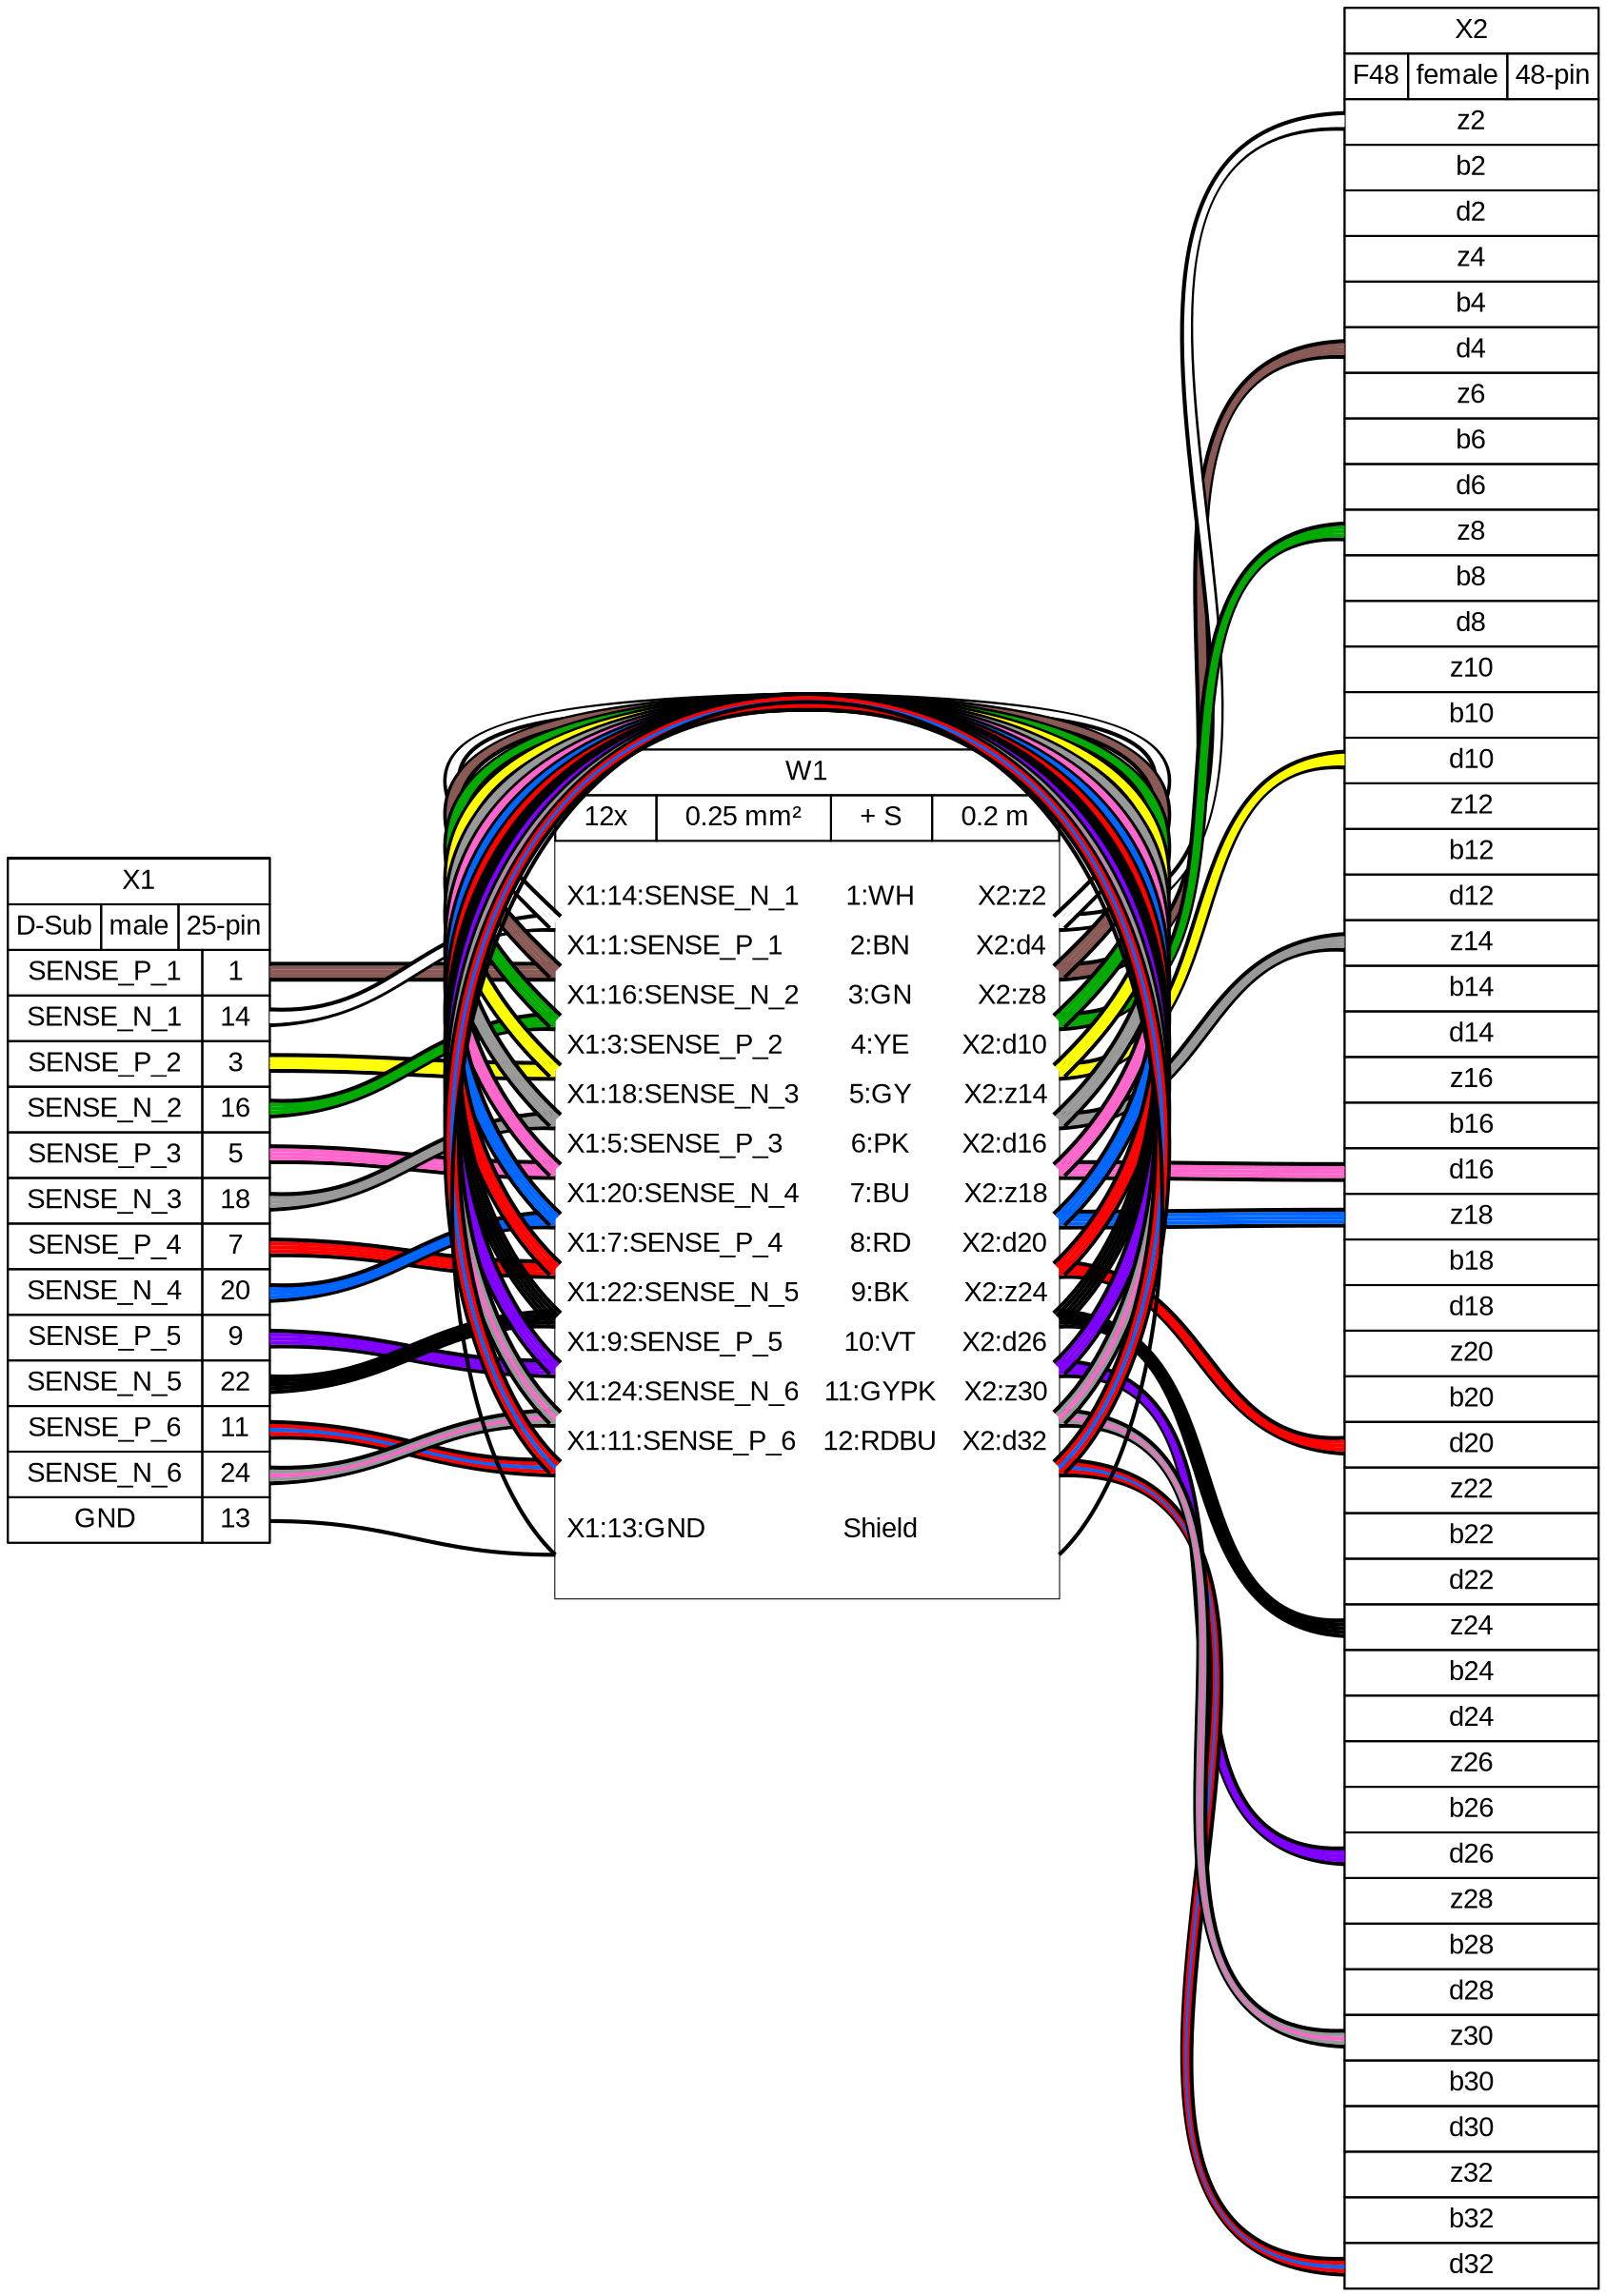 graph {
// Graph generated by WireViz 0.5-dev+refactor
// https://github.com/wireviz/WireViz
	graph [bgcolor="#FFFFFF" fontname=arial nodesep=0.33 rankdir=LR ranksep=2]
	node [fillcolor="#FFFFFF" fontname=arial height=0 margin=0 shape=none style=filled width=0]
	edge [fontname=arial style=bold]
	X1 [label=<
<table border="0" cellspacing="0" cellpadding="0" bgcolor="#FFFFFF">
 <tr>
  <td>
   <table border="0" cellborder="1" cellpadding="3" cellspacing="0">
    <tr>
     <td>X1</td>
    </tr>
   </table>
  </td>
 </tr>
 <tr>
  <td>
   <table border="0" cellborder="1" cellpadding="3" cellspacing="0">
    <tr>
     <td>D-Sub</td>
     <td>male</td>
     <td>25-pin</td>
    </tr>
   </table>
  </td>
 </tr>
 <tr>
  <td>
   <table border="0" cellborder="1" cellpadding="3" cellspacing="0">
    <tr>
     <td>SENSE_P_1</td>
     <td port="p1r">1</td>
    </tr>
    <tr>
     <td>SENSE_N_1</td>
     <td port="p2r">14</td>
    </tr>
    <tr>
     <td>SENSE_P_2</td>
     <td port="p3r">3</td>
    </tr>
    <tr>
     <td>SENSE_N_2</td>
     <td port="p4r">16</td>
    </tr>
    <tr>
     <td>SENSE_P_3</td>
     <td port="p5r">5</td>
    </tr>
    <tr>
     <td>SENSE_N_3</td>
     <td port="p6r">18</td>
    </tr>
    <tr>
     <td>SENSE_P_4</td>
     <td port="p7r">7</td>
    </tr>
    <tr>
     <td>SENSE_N_4</td>
     <td port="p8r">20</td>
    </tr>
    <tr>
     <td>SENSE_P_5</td>
     <td port="p9r">9</td>
    </tr>
    <tr>
     <td>SENSE_N_5</td>
     <td port="p10r">22</td>
    </tr>
    <tr>
     <td>SENSE_P_6</td>
     <td port="p11r">11</td>
    </tr>
    <tr>
     <td>SENSE_N_6</td>
     <td port="p12r">24</td>
    </tr>
    <tr>
     <td>GND</td>
     <td port="p13r">13</td>
    </tr>
   </table>
  </td>
 </tr>
</table>
> shape=box style=filled]
	X2 [label=<
<table border="0" cellspacing="0" cellpadding="0" bgcolor="#FFFFFF">
 <tr>
  <td>
   <table border="0" cellborder="1" cellpadding="3" cellspacing="0">
    <tr>
     <td>X2</td>
    </tr>
   </table>
  </td>
 </tr>
 <tr>
  <td>
   <table border="0" cellborder="1" cellpadding="3" cellspacing="0">
    <tr>
     <td>F48</td>
     <td>female</td>
     <td>48-pin</td>
    </tr>
   </table>
  </td>
 </tr>
 <tr>
  <td>
   <table border="0" cellborder="1" cellpadding="3" cellspacing="0">
    <tr>
     <td port="p1l">z2</td>
     
    </tr>
    <tr>
     <td port="p2l">b2</td>
     
    </tr>
    <tr>
     <td port="p3l">d2</td>
     
    </tr>
    <tr>
     <td port="p4l">z4</td>
     
    </tr>
    <tr>
     <td port="p5l">b4</td>
     
    </tr>
    <tr>
     <td port="p6l">d4</td>
     
    </tr>
    <tr>
     <td port="p7l">z6</td>
     
    </tr>
    <tr>
     <td port="p8l">b6</td>
     
    </tr>
    <tr>
     <td port="p9l">d6</td>
     
    </tr>
    <tr>
     <td port="p10l">z8</td>
     
    </tr>
    <tr>
     <td port="p11l">b8</td>
     
    </tr>
    <tr>
     <td port="p12l">d8</td>
     
    </tr>
    <tr>
     <td port="p13l">z10</td>
     
    </tr>
    <tr>
     <td port="p14l">b10</td>
     
    </tr>
    <tr>
     <td port="p15l">d10</td>
     
    </tr>
    <tr>
     <td port="p16l">z12</td>
     
    </tr>
    <tr>
     <td port="p17l">b12</td>
     
    </tr>
    <tr>
     <td port="p18l">d12</td>
     
    </tr>
    <tr>
     <td port="p19l">z14</td>
     
    </tr>
    <tr>
     <td port="p20l">b14</td>
     
    </tr>
    <tr>
     <td port="p21l">d14</td>
     
    </tr>
    <tr>
     <td port="p22l">z16</td>
     
    </tr>
    <tr>
     <td port="p23l">b16</td>
     
    </tr>
    <tr>
     <td port="p24l">d16</td>
     
    </tr>
    <tr>
     <td port="p25l">z18</td>
     
    </tr>
    <tr>
     <td port="p26l">b18</td>
     
    </tr>
    <tr>
     <td port="p27l">d18</td>
     
    </tr>
    <tr>
     <td port="p28l">z20</td>
     
    </tr>
    <tr>
     <td port="p29l">b20</td>
     
    </tr>
    <tr>
     <td port="p30l">d20</td>
     
    </tr>
    <tr>
     <td port="p31l">z22</td>
     
    </tr>
    <tr>
     <td port="p32l">b22</td>
     
    </tr>
    <tr>
     <td port="p33l">d22</td>
     
    </tr>
    <tr>
     <td port="p34l">z24</td>
     
    </tr>
    <tr>
     <td port="p35l">b24</td>
     
    </tr>
    <tr>
     <td port="p36l">d24</td>
     
    </tr>
    <tr>
     <td port="p37l">z26</td>
     
    </tr>
    <tr>
     <td port="p38l">b26</td>
     
    </tr>
    <tr>
     <td port="p39l">d26</td>
     
    </tr>
    <tr>
     <td port="p40l">z28</td>
     
    </tr>
    <tr>
     <td port="p41l">b28</td>
     
    </tr>
    <tr>
     <td port="p42l">d28</td>
     
    </tr>
    <tr>
     <td port="p43l">z30</td>
     
    </tr>
    <tr>
     <td port="p44l">b30</td>
     
    </tr>
    <tr>
     <td port="p45l">d30</td>
     
    </tr>
    <tr>
     <td port="p46l">z32</td>
     
    </tr>
    <tr>
     <td port="p47l">b32</td>
     
    </tr>
    <tr>
     <td port="p48l">d32</td>
     
    </tr>
   </table>
  </td>
 </tr>
</table>
> shape=box style=filled]
	W1 [label=<
<table border="0" cellspacing="0" cellpadding="0" bgcolor="#FFFFFF">
 <tr>
  <td>
   <table border="0" cellborder="1" cellpadding="3" cellspacing="0">
    <tr>
     <td>W1</td>
    </tr>
   </table>
  </td>
 </tr>
 <tr>
  <td>
   <table border="0" cellborder="1" cellpadding="3" cellspacing="0">
    <tr>
     <td>12x</td>
     <td>0.25 mm²</td>
     <td>+ S</td>
     <td>0.2 m</td>
    </tr>
   </table>
  </td>
 </tr>
 <tr>
  <td>
   <table border="0" cellborder="0" cellspacing="0">
    <tr>
     <td>&nbsp;</td>
    </tr>
    <tr>
     <td align="left"> X1:14:SENSE_N_1</td>
     <td> </td>
     <td>1:WH</td>
     <td> </td>
     <td align="right">X2:z2 </td>
    </tr>
    <tr>
     <td border="0" cellspacing="0" cellpadding="0" colspan="5" height="6" port="w1"></td>
    </tr>
    <tr>
     <td align="left"> X1:1:SENSE_P_1</td>
     <td> </td>
     <td>2:BN</td>
     <td> </td>
     <td align="right">X2:d4 </td>
    </tr>
    <tr>
     <td border="0" cellspacing="0" cellpadding="0" colspan="5" height="6" port="w2"></td>
    </tr>
    <tr>
     <td align="left"> X1:16:SENSE_N_2</td>
     <td> </td>
     <td>3:GN</td>
     <td> </td>
     <td align="right">X2:z8 </td>
    </tr>
    <tr>
     <td border="0" cellspacing="0" cellpadding="0" colspan="5" height="6" port="w3"></td>
    </tr>
    <tr>
     <td align="left"> X1:3:SENSE_P_2</td>
     <td> </td>
     <td>4:YE</td>
     <td> </td>
     <td align="right">X2:d10 </td>
    </tr>
    <tr>
     <td border="0" cellspacing="0" cellpadding="0" colspan="5" height="6" port="w4"></td>
    </tr>
    <tr>
     <td align="left"> X1:18:SENSE_N_3</td>
     <td> </td>
     <td>5:GY</td>
     <td> </td>
     <td align="right">X2:z14 </td>
    </tr>
    <tr>
     <td border="0" cellspacing="0" cellpadding="0" colspan="5" height="6" port="w5"></td>
    </tr>
    <tr>
     <td align="left"> X1:5:SENSE_P_3</td>
     <td> </td>
     <td>6:PK</td>
     <td> </td>
     <td align="right">X2:d16 </td>
    </tr>
    <tr>
     <td border="0" cellspacing="0" cellpadding="0" colspan="5" height="6" port="w6"></td>
    </tr>
    <tr>
     <td align="left"> X1:20:SENSE_N_4</td>
     <td> </td>
     <td>7:BU</td>
     <td> </td>
     <td align="right">X2:z18 </td>
    </tr>
    <tr>
     <td border="0" cellspacing="0" cellpadding="0" colspan="5" height="6" port="w7"></td>
    </tr>
    <tr>
     <td align="left"> X1:7:SENSE_P_4</td>
     <td> </td>
     <td>8:RD</td>
     <td> </td>
     <td align="right">X2:d20 </td>
    </tr>
    <tr>
     <td border="0" cellspacing="0" cellpadding="0" colspan="5" height="6" port="w8"></td>
    </tr>
    <tr>
     <td align="left"> X1:22:SENSE_N_5</td>
     <td> </td>
     <td>9:BK</td>
     <td> </td>
     <td align="right">X2:z24 </td>
    </tr>
    <tr>
     <td border="0" cellspacing="0" cellpadding="0" colspan="5" height="6" port="w9"></td>
    </tr>
    <tr>
     <td align="left"> X1:9:SENSE_P_5</td>
     <td> </td>
     <td>10:VT</td>
     <td> </td>
     <td align="right">X2:d26 </td>
    </tr>
    <tr>
     <td border="0" cellspacing="0" cellpadding="0" colspan="5" height="6" port="w10"></td>
    </tr>
    <tr>
     <td align="left"> X1:24:SENSE_N_6</td>
     <td> </td>
     <td>11:GYPK</td>
     <td> </td>
     <td align="right">X2:z30 </td>
    </tr>
    <tr>
     <td border="0" cellspacing="0" cellpadding="0" colspan="5" height="6" port="w11"></td>
    </tr>
    <tr>
     <td align="left"> X1:11:SENSE_P_6</td>
     <td> </td>
     <td>12:RDBU</td>
     <td> </td>
     <td align="right">X2:d32 </td>
    </tr>
    <tr>
     <td border="0" cellspacing="0" cellpadding="0" colspan="5" height="6" port="w12"></td>
    </tr>
    <tr>
     <td>&nbsp;</td>
    </tr>
    <tr>
     <td align="left"> X1:13:GND</td>
     <td> </td>
     <td>Shield</td>
     <td> </td>
     <td align="right"> </td>
    </tr>
    <tr>
     <td border="0" cellspacing="0" cellpadding="0" colspan="5" height="6" port="w13"></td>
    </tr>
    <tr>
     <td>&nbsp;</td>
    </tr>
   </table>
  </td>
 </tr>
</table>
> shape=box style=filled]
	edge [color="#000000:#895956:#895956:#895956:#000000"]
	X1:p1r:e -- W1:w2:w
	W1:w2:e -- X2:p6l:w
	edge [color="#000000:#FFFFFF:#FFFFFF:#FFFFFF:#000000"]
	X1:p2r:e -- W1:w1:w
	W1:w1:e -- X2:p1l:w
	edge [color="#000000:#FFFF00:#FFFF00:#FFFF00:#000000"]
	X1:p3r:e -- W1:w4:w
	W1:w4:e -- X2:p15l:w
	edge [color="#000000:#00AA00:#00AA00:#00AA00:#000000"]
	X1:p4r:e -- W1:w3:w
	W1:w3:e -- X2:p10l:w
	edge [color="#000000:#FF66CC:#FF66CC:#FF66CC:#000000"]
	X1:p5r:e -- W1:w6:w
	W1:w6:e -- X2:p24l:w
	edge [color="#000000:#999999:#999999:#999999:#000000"]
	X1:p6r:e -- W1:w5:w
	W1:w5:e -- X2:p19l:w
	edge [color="#000000:#FF0000:#FF0000:#FF0000:#000000"]
	X1:p7r:e -- W1:w8:w
	W1:w8:e -- X2:p30l:w
	edge [color="#000000:#0066FF:#0066FF:#0066FF:#000000"]
	X1:p8r:e -- W1:w7:w
	W1:w7:e -- X2:p25l:w
	edge [color="#000000:#8000FF:#8000FF:#8000FF:#000000"]
	X1:p9r:e -- W1:w10:w
	W1:w10:e -- X2:p39l:w
	edge [color="#000000:#000000:#000000:#000000:#000000"]
	X1:p10r:e -- W1:w9:w
	W1:w9:e -- X2:p34l:w
	edge [color="#000000:#FF0000:#0066FF:#FF0000:#000000"]
	X1:p11r:e -- W1:w12:w
	W1:w12:e -- X2:p48l:w
	edge [color="#000000:#999999:#FF66CC:#999999:#000000"]
	X1:p12r:e -- W1:w11:w
	W1:w11:e -- X2:p43l:w
	edge [color="#000000"]
	X1:p13r:e -- W1:w13:w
	W1:w1:e -- W1:w1:w [color="#000000:#FFFFFF:#FFFFFF:#FFFFFF:#000000" straight=straight]
	W1:w2:e -- W1:w2:w [color="#000000:#895956:#895956:#895956:#000000" straight=straight]
	W1:w3:e -- W1:w3:w [color="#000000:#00AA00:#00AA00:#00AA00:#000000" straight=straight]
	W1:w4:e -- W1:w4:w [color="#000000:#FFFF00:#FFFF00:#FFFF00:#000000" straight=straight]
	W1:w5:e -- W1:w5:w [color="#000000:#999999:#999999:#999999:#000000" straight=straight]
	W1:w6:e -- W1:w6:w [color="#000000:#FF66CC:#FF66CC:#FF66CC:#000000" straight=straight]
	W1:w7:e -- W1:w7:w [color="#000000:#0066FF:#0066FF:#0066FF:#000000" straight=straight]
	W1:w8:e -- W1:w8:w [color="#000000:#FF0000:#FF0000:#FF0000:#000000" straight=straight]
	W1:w9:e -- W1:w9:w [color="#000000:#000000:#000000:#000000:#000000" straight=straight]
	W1:w10:e -- W1:w10:w [color="#000000:#8000FF:#8000FF:#8000FF:#000000" straight=straight]
	W1:w11:e -- W1:w11:w [color="#000000:#999999:#FF66CC:#999999:#000000" straight=straight]
	W1:w12:e -- W1:w12:w [color="#000000:#FF0000:#0066FF:#FF0000:#000000" straight=straight]
	W1:w13:e -- W1:w13:w [color="#000000" straight=straight]
}
